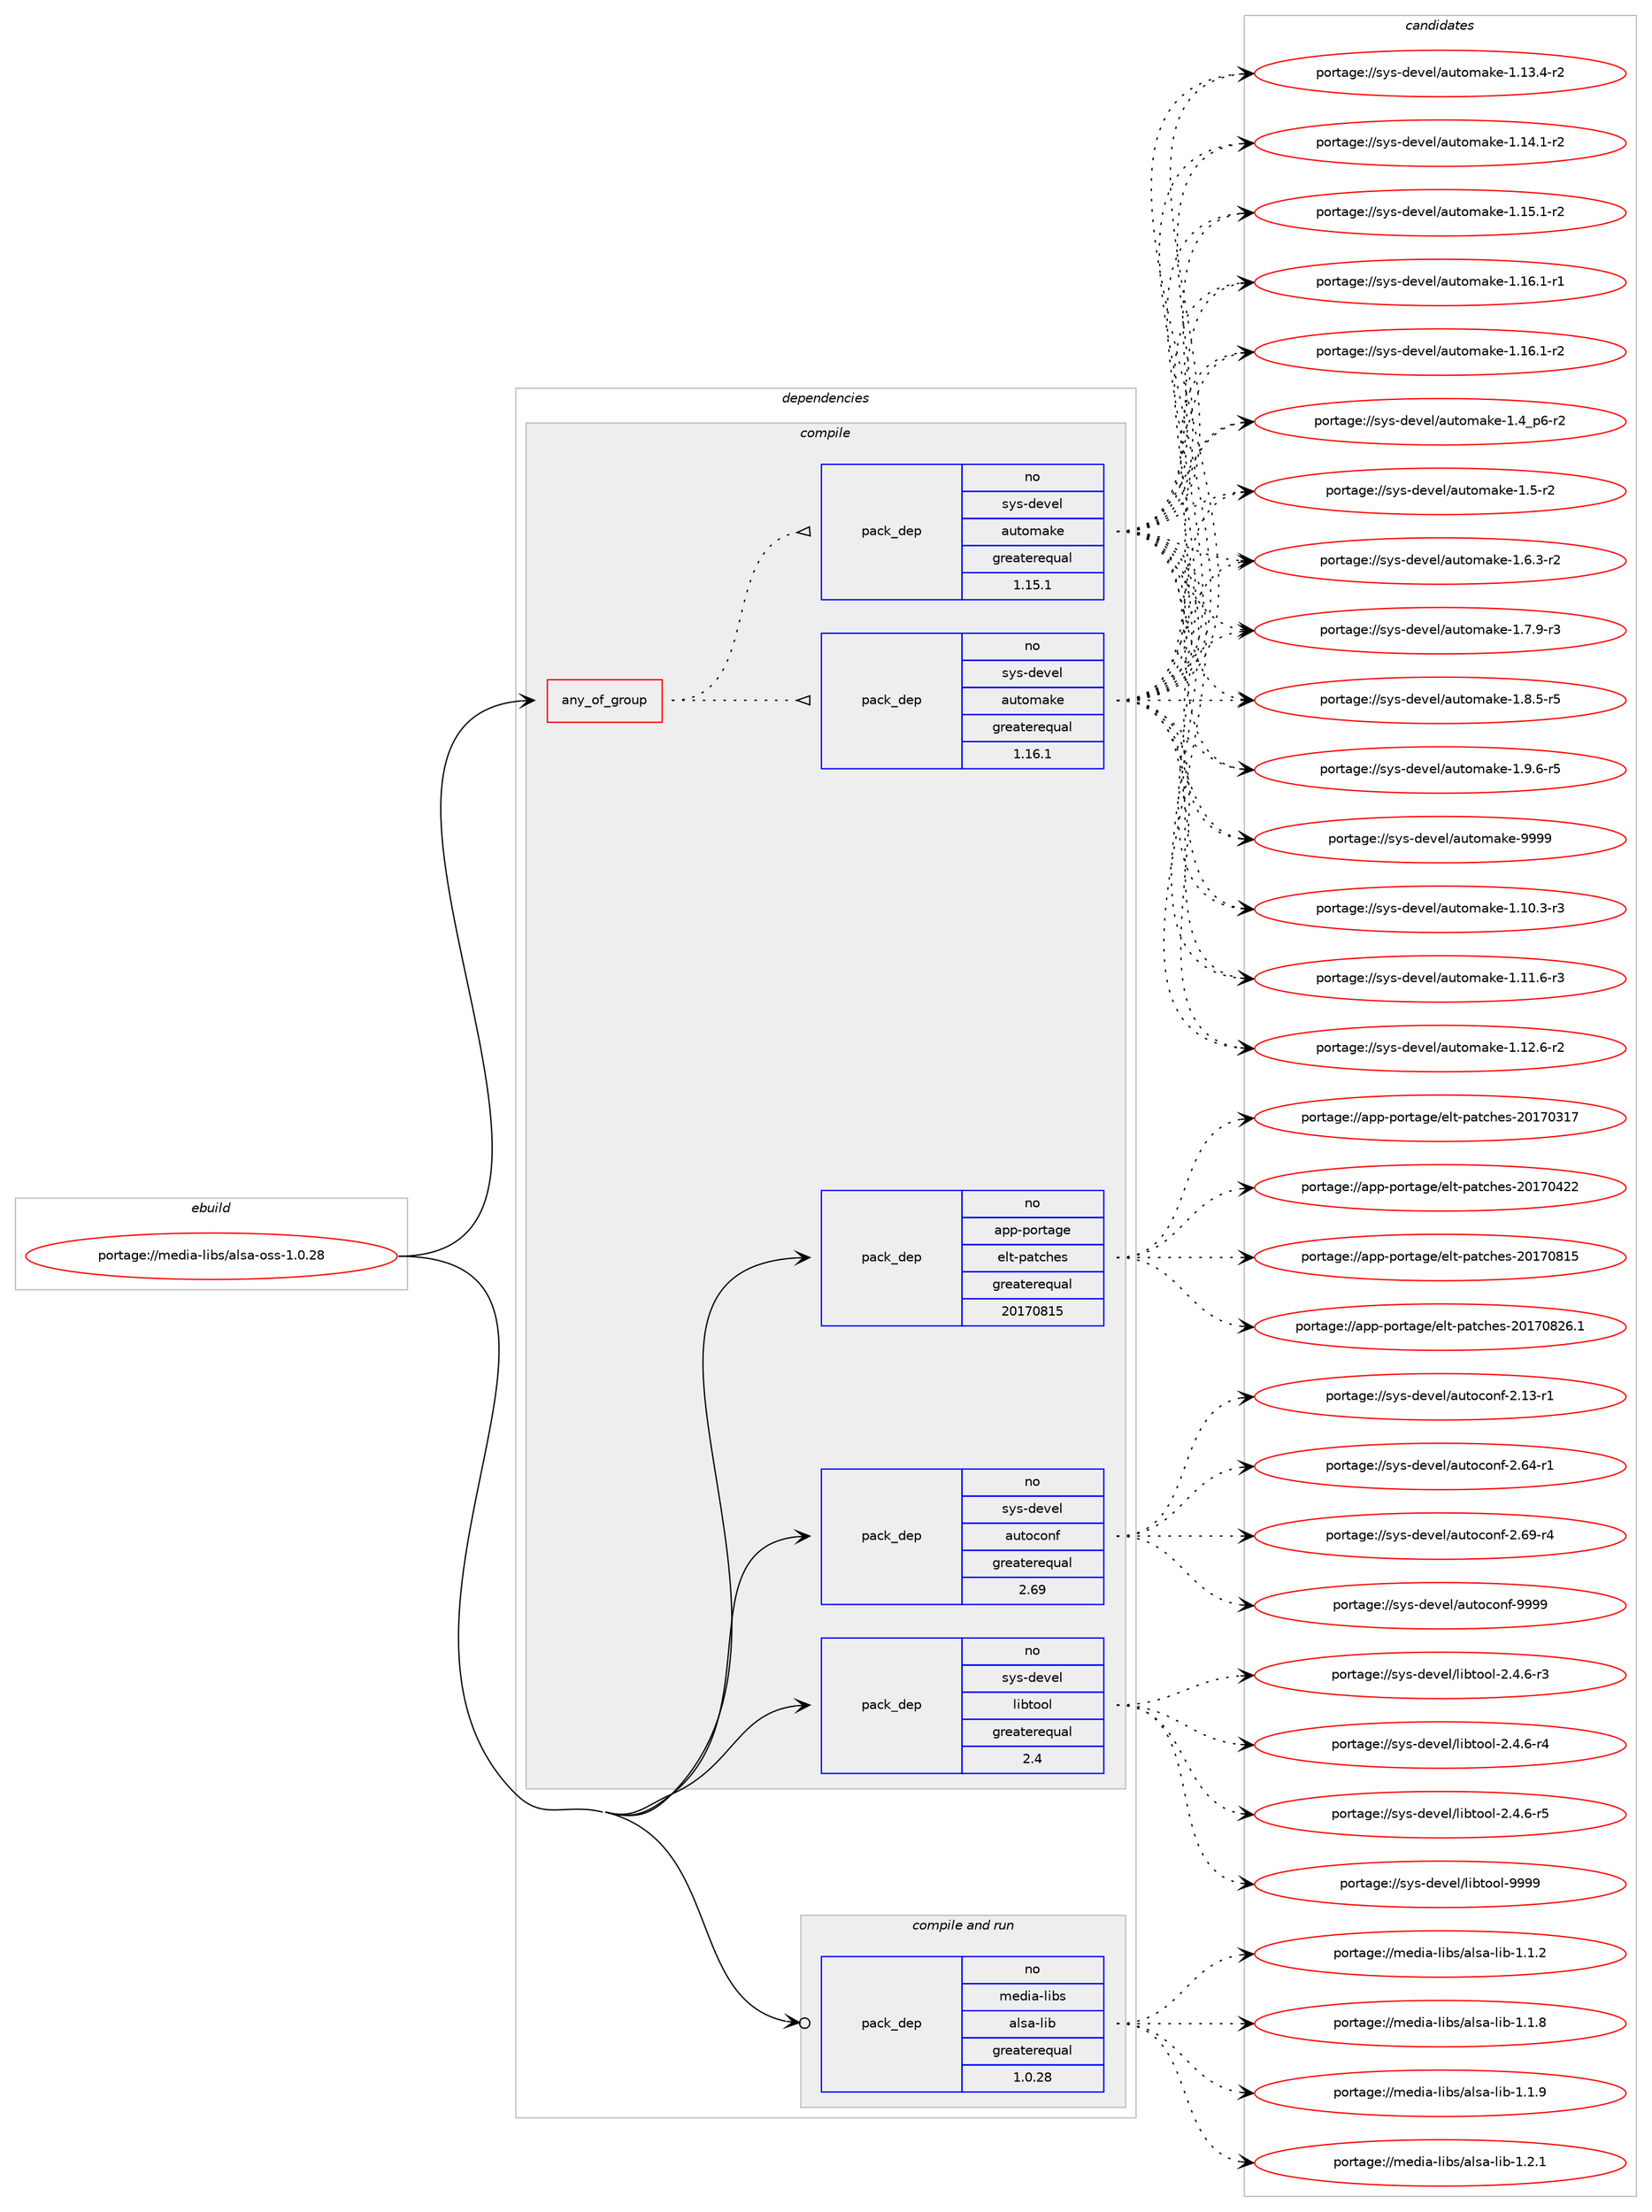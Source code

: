 digraph prolog {

# *************
# Graph options
# *************

newrank=true;
concentrate=true;
compound=true;
graph [rankdir=LR,fontname=Helvetica,fontsize=10,ranksep=1.5];#, ranksep=2.5, nodesep=0.2];
edge  [arrowhead=vee];
node  [fontname=Helvetica,fontsize=10];

# **********
# The ebuild
# **********

subgraph cluster_leftcol {
color=gray;
rank=same;
label=<<i>ebuild</i>>;
id [label="portage://media-libs/alsa-oss-1.0.28", color=red, width=4, href="../media-libs/alsa-oss-1.0.28.svg"];
}

# ****************
# The dependencies
# ****************

subgraph cluster_midcol {
color=gray;
label=<<i>dependencies</i>>;
subgraph cluster_compile {
fillcolor="#eeeeee";
style=filled;
label=<<i>compile</i>>;
subgraph any4997 {
dependency317294 [label=<<TABLE BORDER="0" CELLBORDER="1" CELLSPACING="0" CELLPADDING="4"><TR><TD CELLPADDING="10">any_of_group</TD></TR></TABLE>>, shape=none, color=red];subgraph pack233031 {
dependency317295 [label=<<TABLE BORDER="0" CELLBORDER="1" CELLSPACING="0" CELLPADDING="4" WIDTH="220"><TR><TD ROWSPAN="6" CELLPADDING="30">pack_dep</TD></TR><TR><TD WIDTH="110">no</TD></TR><TR><TD>sys-devel</TD></TR><TR><TD>automake</TD></TR><TR><TD>greaterequal</TD></TR><TR><TD>1.16.1</TD></TR></TABLE>>, shape=none, color=blue];
}
dependency317294:e -> dependency317295:w [weight=20,style="dotted",arrowhead="oinv"];
subgraph pack233032 {
dependency317296 [label=<<TABLE BORDER="0" CELLBORDER="1" CELLSPACING="0" CELLPADDING="4" WIDTH="220"><TR><TD ROWSPAN="6" CELLPADDING="30">pack_dep</TD></TR><TR><TD WIDTH="110">no</TD></TR><TR><TD>sys-devel</TD></TR><TR><TD>automake</TD></TR><TR><TD>greaterequal</TD></TR><TR><TD>1.15.1</TD></TR></TABLE>>, shape=none, color=blue];
}
dependency317294:e -> dependency317296:w [weight=20,style="dotted",arrowhead="oinv"];
}
id:e -> dependency317294:w [weight=20,style="solid",arrowhead="vee"];
subgraph pack233033 {
dependency317297 [label=<<TABLE BORDER="0" CELLBORDER="1" CELLSPACING="0" CELLPADDING="4" WIDTH="220"><TR><TD ROWSPAN="6" CELLPADDING="30">pack_dep</TD></TR><TR><TD WIDTH="110">no</TD></TR><TR><TD>app-portage</TD></TR><TR><TD>elt-patches</TD></TR><TR><TD>greaterequal</TD></TR><TR><TD>20170815</TD></TR></TABLE>>, shape=none, color=blue];
}
id:e -> dependency317297:w [weight=20,style="solid",arrowhead="vee"];
subgraph pack233034 {
dependency317298 [label=<<TABLE BORDER="0" CELLBORDER="1" CELLSPACING="0" CELLPADDING="4" WIDTH="220"><TR><TD ROWSPAN="6" CELLPADDING="30">pack_dep</TD></TR><TR><TD WIDTH="110">no</TD></TR><TR><TD>sys-devel</TD></TR><TR><TD>autoconf</TD></TR><TR><TD>greaterequal</TD></TR><TR><TD>2.69</TD></TR></TABLE>>, shape=none, color=blue];
}
id:e -> dependency317298:w [weight=20,style="solid",arrowhead="vee"];
subgraph pack233035 {
dependency317299 [label=<<TABLE BORDER="0" CELLBORDER="1" CELLSPACING="0" CELLPADDING="4" WIDTH="220"><TR><TD ROWSPAN="6" CELLPADDING="30">pack_dep</TD></TR><TR><TD WIDTH="110">no</TD></TR><TR><TD>sys-devel</TD></TR><TR><TD>libtool</TD></TR><TR><TD>greaterequal</TD></TR><TR><TD>2.4</TD></TR></TABLE>>, shape=none, color=blue];
}
id:e -> dependency317299:w [weight=20,style="solid",arrowhead="vee"];
}
subgraph cluster_compileandrun {
fillcolor="#eeeeee";
style=filled;
label=<<i>compile and run</i>>;
subgraph pack233036 {
dependency317300 [label=<<TABLE BORDER="0" CELLBORDER="1" CELLSPACING="0" CELLPADDING="4" WIDTH="220"><TR><TD ROWSPAN="6" CELLPADDING="30">pack_dep</TD></TR><TR><TD WIDTH="110">no</TD></TR><TR><TD>media-libs</TD></TR><TR><TD>alsa-lib</TD></TR><TR><TD>greaterequal</TD></TR><TR><TD>1.0.28</TD></TR></TABLE>>, shape=none, color=blue];
}
id:e -> dependency317300:w [weight=20,style="solid",arrowhead="odotvee"];
}
subgraph cluster_run {
fillcolor="#eeeeee";
style=filled;
label=<<i>run</i>>;
}
}

# **************
# The candidates
# **************

subgraph cluster_choices {
rank=same;
color=gray;
label=<<i>candidates</i>>;

subgraph choice233031 {
color=black;
nodesep=1;
choiceportage11512111545100101118101108479711711611110997107101454946494846514511451 [label="portage://sys-devel/automake-1.10.3-r3", color=red, width=4,href="../sys-devel/automake-1.10.3-r3.svg"];
choiceportage11512111545100101118101108479711711611110997107101454946494946544511451 [label="portage://sys-devel/automake-1.11.6-r3", color=red, width=4,href="../sys-devel/automake-1.11.6-r3.svg"];
choiceportage11512111545100101118101108479711711611110997107101454946495046544511450 [label="portage://sys-devel/automake-1.12.6-r2", color=red, width=4,href="../sys-devel/automake-1.12.6-r2.svg"];
choiceportage11512111545100101118101108479711711611110997107101454946495146524511450 [label="portage://sys-devel/automake-1.13.4-r2", color=red, width=4,href="../sys-devel/automake-1.13.4-r2.svg"];
choiceportage11512111545100101118101108479711711611110997107101454946495246494511450 [label="portage://sys-devel/automake-1.14.1-r2", color=red, width=4,href="../sys-devel/automake-1.14.1-r2.svg"];
choiceportage11512111545100101118101108479711711611110997107101454946495346494511450 [label="portage://sys-devel/automake-1.15.1-r2", color=red, width=4,href="../sys-devel/automake-1.15.1-r2.svg"];
choiceportage11512111545100101118101108479711711611110997107101454946495446494511449 [label="portage://sys-devel/automake-1.16.1-r1", color=red, width=4,href="../sys-devel/automake-1.16.1-r1.svg"];
choiceportage11512111545100101118101108479711711611110997107101454946495446494511450 [label="portage://sys-devel/automake-1.16.1-r2", color=red, width=4,href="../sys-devel/automake-1.16.1-r2.svg"];
choiceportage115121115451001011181011084797117116111109971071014549465295112544511450 [label="portage://sys-devel/automake-1.4_p6-r2", color=red, width=4,href="../sys-devel/automake-1.4_p6-r2.svg"];
choiceportage11512111545100101118101108479711711611110997107101454946534511450 [label="portage://sys-devel/automake-1.5-r2", color=red, width=4,href="../sys-devel/automake-1.5-r2.svg"];
choiceportage115121115451001011181011084797117116111109971071014549465446514511450 [label="portage://sys-devel/automake-1.6.3-r2", color=red, width=4,href="../sys-devel/automake-1.6.3-r2.svg"];
choiceportage115121115451001011181011084797117116111109971071014549465546574511451 [label="portage://sys-devel/automake-1.7.9-r3", color=red, width=4,href="../sys-devel/automake-1.7.9-r3.svg"];
choiceportage115121115451001011181011084797117116111109971071014549465646534511453 [label="portage://sys-devel/automake-1.8.5-r5", color=red, width=4,href="../sys-devel/automake-1.8.5-r5.svg"];
choiceportage115121115451001011181011084797117116111109971071014549465746544511453 [label="portage://sys-devel/automake-1.9.6-r5", color=red, width=4,href="../sys-devel/automake-1.9.6-r5.svg"];
choiceportage115121115451001011181011084797117116111109971071014557575757 [label="portage://sys-devel/automake-9999", color=red, width=4,href="../sys-devel/automake-9999.svg"];
dependency317295:e -> choiceportage11512111545100101118101108479711711611110997107101454946494846514511451:w [style=dotted,weight="100"];
dependency317295:e -> choiceportage11512111545100101118101108479711711611110997107101454946494946544511451:w [style=dotted,weight="100"];
dependency317295:e -> choiceportage11512111545100101118101108479711711611110997107101454946495046544511450:w [style=dotted,weight="100"];
dependency317295:e -> choiceportage11512111545100101118101108479711711611110997107101454946495146524511450:w [style=dotted,weight="100"];
dependency317295:e -> choiceportage11512111545100101118101108479711711611110997107101454946495246494511450:w [style=dotted,weight="100"];
dependency317295:e -> choiceportage11512111545100101118101108479711711611110997107101454946495346494511450:w [style=dotted,weight="100"];
dependency317295:e -> choiceportage11512111545100101118101108479711711611110997107101454946495446494511449:w [style=dotted,weight="100"];
dependency317295:e -> choiceportage11512111545100101118101108479711711611110997107101454946495446494511450:w [style=dotted,weight="100"];
dependency317295:e -> choiceportage115121115451001011181011084797117116111109971071014549465295112544511450:w [style=dotted,weight="100"];
dependency317295:e -> choiceportage11512111545100101118101108479711711611110997107101454946534511450:w [style=dotted,weight="100"];
dependency317295:e -> choiceportage115121115451001011181011084797117116111109971071014549465446514511450:w [style=dotted,weight="100"];
dependency317295:e -> choiceportage115121115451001011181011084797117116111109971071014549465546574511451:w [style=dotted,weight="100"];
dependency317295:e -> choiceportage115121115451001011181011084797117116111109971071014549465646534511453:w [style=dotted,weight="100"];
dependency317295:e -> choiceportage115121115451001011181011084797117116111109971071014549465746544511453:w [style=dotted,weight="100"];
dependency317295:e -> choiceportage115121115451001011181011084797117116111109971071014557575757:w [style=dotted,weight="100"];
}
subgraph choice233032 {
color=black;
nodesep=1;
choiceportage11512111545100101118101108479711711611110997107101454946494846514511451 [label="portage://sys-devel/automake-1.10.3-r3", color=red, width=4,href="../sys-devel/automake-1.10.3-r3.svg"];
choiceportage11512111545100101118101108479711711611110997107101454946494946544511451 [label="portage://sys-devel/automake-1.11.6-r3", color=red, width=4,href="../sys-devel/automake-1.11.6-r3.svg"];
choiceportage11512111545100101118101108479711711611110997107101454946495046544511450 [label="portage://sys-devel/automake-1.12.6-r2", color=red, width=4,href="../sys-devel/automake-1.12.6-r2.svg"];
choiceportage11512111545100101118101108479711711611110997107101454946495146524511450 [label="portage://sys-devel/automake-1.13.4-r2", color=red, width=4,href="../sys-devel/automake-1.13.4-r2.svg"];
choiceportage11512111545100101118101108479711711611110997107101454946495246494511450 [label="portage://sys-devel/automake-1.14.1-r2", color=red, width=4,href="../sys-devel/automake-1.14.1-r2.svg"];
choiceportage11512111545100101118101108479711711611110997107101454946495346494511450 [label="portage://sys-devel/automake-1.15.1-r2", color=red, width=4,href="../sys-devel/automake-1.15.1-r2.svg"];
choiceportage11512111545100101118101108479711711611110997107101454946495446494511449 [label="portage://sys-devel/automake-1.16.1-r1", color=red, width=4,href="../sys-devel/automake-1.16.1-r1.svg"];
choiceportage11512111545100101118101108479711711611110997107101454946495446494511450 [label="portage://sys-devel/automake-1.16.1-r2", color=red, width=4,href="../sys-devel/automake-1.16.1-r2.svg"];
choiceportage115121115451001011181011084797117116111109971071014549465295112544511450 [label="portage://sys-devel/automake-1.4_p6-r2", color=red, width=4,href="../sys-devel/automake-1.4_p6-r2.svg"];
choiceportage11512111545100101118101108479711711611110997107101454946534511450 [label="portage://sys-devel/automake-1.5-r2", color=red, width=4,href="../sys-devel/automake-1.5-r2.svg"];
choiceportage115121115451001011181011084797117116111109971071014549465446514511450 [label="portage://sys-devel/automake-1.6.3-r2", color=red, width=4,href="../sys-devel/automake-1.6.3-r2.svg"];
choiceportage115121115451001011181011084797117116111109971071014549465546574511451 [label="portage://sys-devel/automake-1.7.9-r3", color=red, width=4,href="../sys-devel/automake-1.7.9-r3.svg"];
choiceportage115121115451001011181011084797117116111109971071014549465646534511453 [label="portage://sys-devel/automake-1.8.5-r5", color=red, width=4,href="../sys-devel/automake-1.8.5-r5.svg"];
choiceportage115121115451001011181011084797117116111109971071014549465746544511453 [label="portage://sys-devel/automake-1.9.6-r5", color=red, width=4,href="../sys-devel/automake-1.9.6-r5.svg"];
choiceportage115121115451001011181011084797117116111109971071014557575757 [label="portage://sys-devel/automake-9999", color=red, width=4,href="../sys-devel/automake-9999.svg"];
dependency317296:e -> choiceportage11512111545100101118101108479711711611110997107101454946494846514511451:w [style=dotted,weight="100"];
dependency317296:e -> choiceportage11512111545100101118101108479711711611110997107101454946494946544511451:w [style=dotted,weight="100"];
dependency317296:e -> choiceportage11512111545100101118101108479711711611110997107101454946495046544511450:w [style=dotted,weight="100"];
dependency317296:e -> choiceportage11512111545100101118101108479711711611110997107101454946495146524511450:w [style=dotted,weight="100"];
dependency317296:e -> choiceportage11512111545100101118101108479711711611110997107101454946495246494511450:w [style=dotted,weight="100"];
dependency317296:e -> choiceportage11512111545100101118101108479711711611110997107101454946495346494511450:w [style=dotted,weight="100"];
dependency317296:e -> choiceportage11512111545100101118101108479711711611110997107101454946495446494511449:w [style=dotted,weight="100"];
dependency317296:e -> choiceportage11512111545100101118101108479711711611110997107101454946495446494511450:w [style=dotted,weight="100"];
dependency317296:e -> choiceportage115121115451001011181011084797117116111109971071014549465295112544511450:w [style=dotted,weight="100"];
dependency317296:e -> choiceportage11512111545100101118101108479711711611110997107101454946534511450:w [style=dotted,weight="100"];
dependency317296:e -> choiceportage115121115451001011181011084797117116111109971071014549465446514511450:w [style=dotted,weight="100"];
dependency317296:e -> choiceportage115121115451001011181011084797117116111109971071014549465546574511451:w [style=dotted,weight="100"];
dependency317296:e -> choiceportage115121115451001011181011084797117116111109971071014549465646534511453:w [style=dotted,weight="100"];
dependency317296:e -> choiceportage115121115451001011181011084797117116111109971071014549465746544511453:w [style=dotted,weight="100"];
dependency317296:e -> choiceportage115121115451001011181011084797117116111109971071014557575757:w [style=dotted,weight="100"];
}
subgraph choice233033 {
color=black;
nodesep=1;
choiceportage97112112451121111141169710310147101108116451129711699104101115455048495548514955 [label="portage://app-portage/elt-patches-20170317", color=red, width=4,href="../app-portage/elt-patches-20170317.svg"];
choiceportage97112112451121111141169710310147101108116451129711699104101115455048495548525050 [label="portage://app-portage/elt-patches-20170422", color=red, width=4,href="../app-portage/elt-patches-20170422.svg"];
choiceportage97112112451121111141169710310147101108116451129711699104101115455048495548564953 [label="portage://app-portage/elt-patches-20170815", color=red, width=4,href="../app-portage/elt-patches-20170815.svg"];
choiceportage971121124511211111411697103101471011081164511297116991041011154550484955485650544649 [label="portage://app-portage/elt-patches-20170826.1", color=red, width=4,href="../app-portage/elt-patches-20170826.1.svg"];
dependency317297:e -> choiceportage97112112451121111141169710310147101108116451129711699104101115455048495548514955:w [style=dotted,weight="100"];
dependency317297:e -> choiceportage97112112451121111141169710310147101108116451129711699104101115455048495548525050:w [style=dotted,weight="100"];
dependency317297:e -> choiceportage97112112451121111141169710310147101108116451129711699104101115455048495548564953:w [style=dotted,weight="100"];
dependency317297:e -> choiceportage971121124511211111411697103101471011081164511297116991041011154550484955485650544649:w [style=dotted,weight="100"];
}
subgraph choice233034 {
color=black;
nodesep=1;
choiceportage1151211154510010111810110847971171161119911111010245504649514511449 [label="portage://sys-devel/autoconf-2.13-r1", color=red, width=4,href="../sys-devel/autoconf-2.13-r1.svg"];
choiceportage1151211154510010111810110847971171161119911111010245504654524511449 [label="portage://sys-devel/autoconf-2.64-r1", color=red, width=4,href="../sys-devel/autoconf-2.64-r1.svg"];
choiceportage1151211154510010111810110847971171161119911111010245504654574511452 [label="portage://sys-devel/autoconf-2.69-r4", color=red, width=4,href="../sys-devel/autoconf-2.69-r4.svg"];
choiceportage115121115451001011181011084797117116111991111101024557575757 [label="portage://sys-devel/autoconf-9999", color=red, width=4,href="../sys-devel/autoconf-9999.svg"];
dependency317298:e -> choiceportage1151211154510010111810110847971171161119911111010245504649514511449:w [style=dotted,weight="100"];
dependency317298:e -> choiceportage1151211154510010111810110847971171161119911111010245504654524511449:w [style=dotted,weight="100"];
dependency317298:e -> choiceportage1151211154510010111810110847971171161119911111010245504654574511452:w [style=dotted,weight="100"];
dependency317298:e -> choiceportage115121115451001011181011084797117116111991111101024557575757:w [style=dotted,weight="100"];
}
subgraph choice233035 {
color=black;
nodesep=1;
choiceportage1151211154510010111810110847108105981161111111084550465246544511451 [label="portage://sys-devel/libtool-2.4.6-r3", color=red, width=4,href="../sys-devel/libtool-2.4.6-r3.svg"];
choiceportage1151211154510010111810110847108105981161111111084550465246544511452 [label="portage://sys-devel/libtool-2.4.6-r4", color=red, width=4,href="../sys-devel/libtool-2.4.6-r4.svg"];
choiceportage1151211154510010111810110847108105981161111111084550465246544511453 [label="portage://sys-devel/libtool-2.4.6-r5", color=red, width=4,href="../sys-devel/libtool-2.4.6-r5.svg"];
choiceportage1151211154510010111810110847108105981161111111084557575757 [label="portage://sys-devel/libtool-9999", color=red, width=4,href="../sys-devel/libtool-9999.svg"];
dependency317299:e -> choiceportage1151211154510010111810110847108105981161111111084550465246544511451:w [style=dotted,weight="100"];
dependency317299:e -> choiceportage1151211154510010111810110847108105981161111111084550465246544511452:w [style=dotted,weight="100"];
dependency317299:e -> choiceportage1151211154510010111810110847108105981161111111084550465246544511453:w [style=dotted,weight="100"];
dependency317299:e -> choiceportage1151211154510010111810110847108105981161111111084557575757:w [style=dotted,weight="100"];
}
subgraph choice233036 {
color=black;
nodesep=1;
choiceportage1091011001059745108105981154797108115974510810598454946494650 [label="portage://media-libs/alsa-lib-1.1.2", color=red, width=4,href="../media-libs/alsa-lib-1.1.2.svg"];
choiceportage1091011001059745108105981154797108115974510810598454946494656 [label="portage://media-libs/alsa-lib-1.1.8", color=red, width=4,href="../media-libs/alsa-lib-1.1.8.svg"];
choiceportage1091011001059745108105981154797108115974510810598454946494657 [label="portage://media-libs/alsa-lib-1.1.9", color=red, width=4,href="../media-libs/alsa-lib-1.1.9.svg"];
choiceportage1091011001059745108105981154797108115974510810598454946504649 [label="portage://media-libs/alsa-lib-1.2.1", color=red, width=4,href="../media-libs/alsa-lib-1.2.1.svg"];
dependency317300:e -> choiceportage1091011001059745108105981154797108115974510810598454946494650:w [style=dotted,weight="100"];
dependency317300:e -> choiceportage1091011001059745108105981154797108115974510810598454946494656:w [style=dotted,weight="100"];
dependency317300:e -> choiceportage1091011001059745108105981154797108115974510810598454946494657:w [style=dotted,weight="100"];
dependency317300:e -> choiceportage1091011001059745108105981154797108115974510810598454946504649:w [style=dotted,weight="100"];
}
}

}
